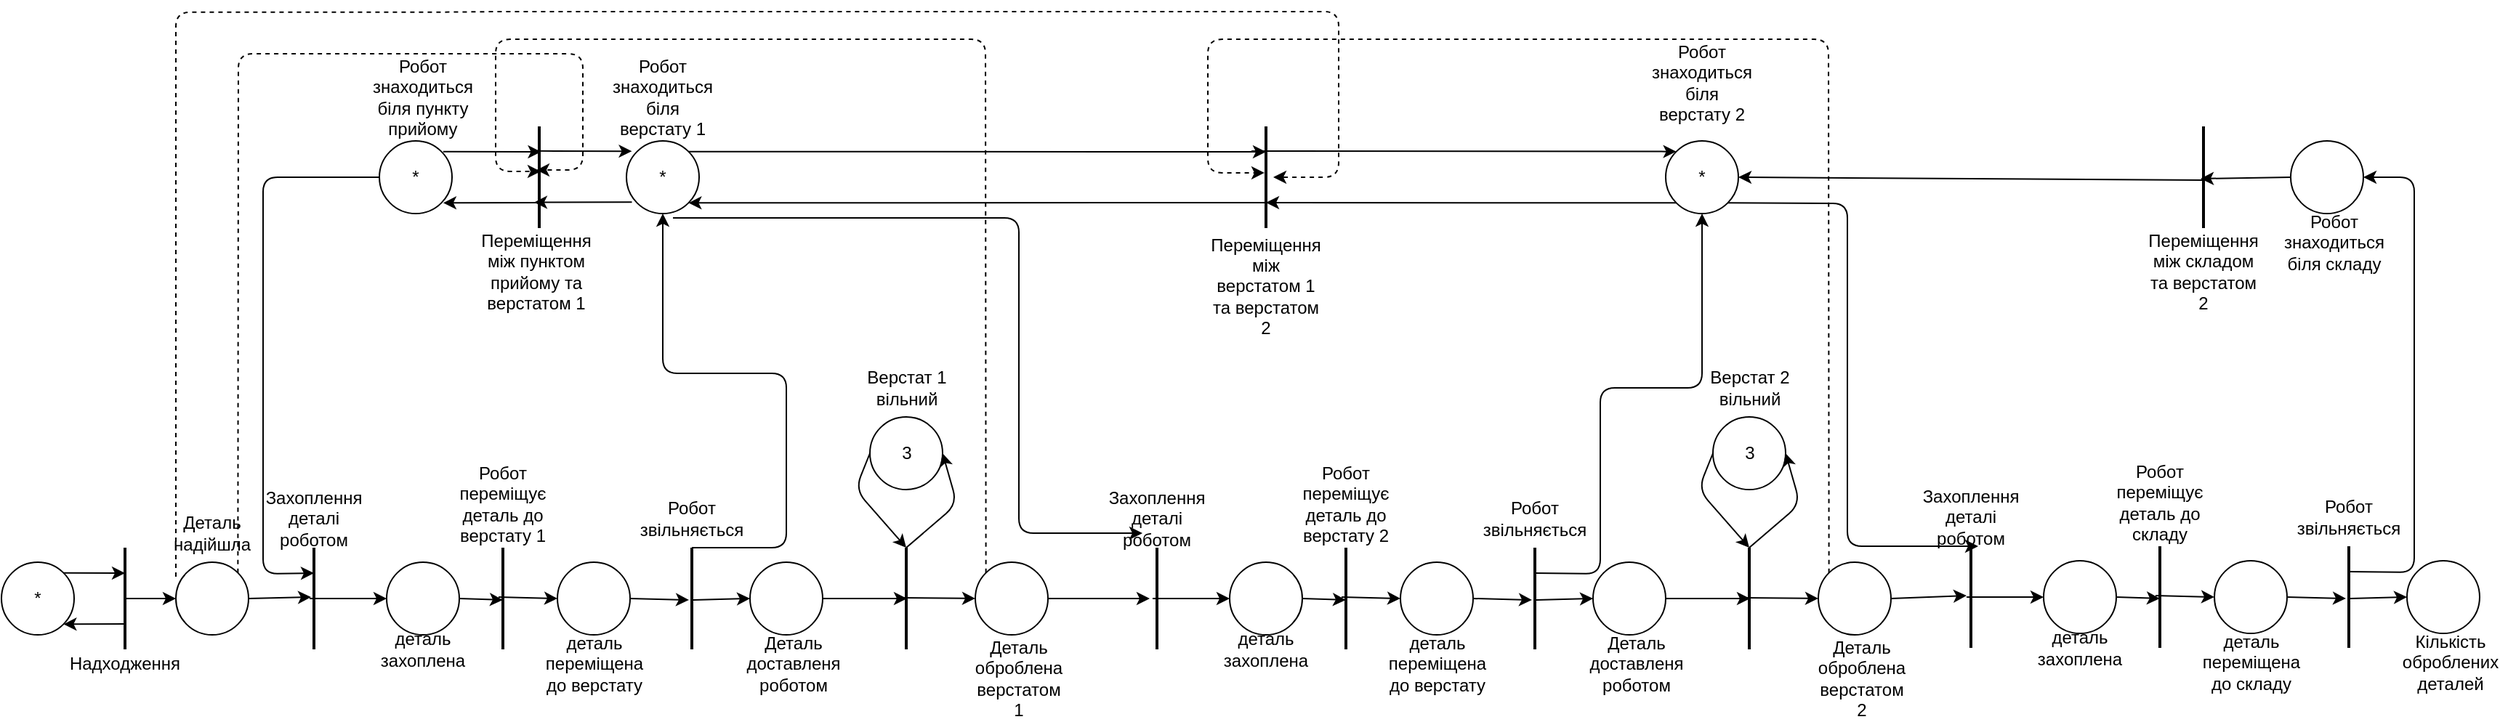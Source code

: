 <mxfile version="13.8.3" type="device"><diagram id="ny2dwYW43ycup7e7uSlZ" name="Page-1"><mxGraphModel dx="991" dy="1017" grid="1" gridSize="10" guides="1" tooltips="1" connect="1" arrows="1" fold="1" page="1" pageScale="1" pageWidth="850" pageHeight="1100" math="0" shadow="0"><root><mxCell id="0"/><mxCell id="1" parent="0"/><mxCell id="VjuaAsyGhvtl3oCPM_5c-1" value="*" style="ellipse;whiteSpace=wrap;html=1;aspect=fixed;" parent="1" vertex="1"><mxGeometry x="10" y="700" width="50" height="50" as="geometry"/></mxCell><mxCell id="VjuaAsyGhvtl3oCPM_5c-2" value="" style="line;strokeWidth=2;direction=south;html=1;" parent="1" vertex="1"><mxGeometry x="90" y="690" width="10" height="70" as="geometry"/></mxCell><mxCell id="VjuaAsyGhvtl3oCPM_5c-3" value="" style="endArrow=classic;html=1;exitX=1;exitY=0;exitDx=0;exitDy=0;entryX=0.25;entryY=0.5;entryDx=0;entryDy=0;entryPerimeter=0;" parent="1" source="VjuaAsyGhvtl3oCPM_5c-1" target="VjuaAsyGhvtl3oCPM_5c-2" edge="1"><mxGeometry width="50" height="50" relative="1" as="geometry"><mxPoint x="400" y="1030" as="sourcePoint"/><mxPoint x="450" y="980" as="targetPoint"/></mxGeometry></mxCell><mxCell id="VjuaAsyGhvtl3oCPM_5c-4" value="" style="endArrow=classic;html=1;exitX=0.75;exitY=0.5;exitDx=0;exitDy=0;exitPerimeter=0;entryX=1;entryY=1;entryDx=0;entryDy=0;" parent="1" source="VjuaAsyGhvtl3oCPM_5c-2" target="VjuaAsyGhvtl3oCPM_5c-1" edge="1"><mxGeometry width="50" height="50" relative="1" as="geometry"><mxPoint x="400" y="1030" as="sourcePoint"/><mxPoint x="450" y="980" as="targetPoint"/></mxGeometry></mxCell><mxCell id="VjuaAsyGhvtl3oCPM_5c-5" value="" style="ellipse;whiteSpace=wrap;html=1;aspect=fixed;" parent="1" vertex="1"><mxGeometry x="130" y="700" width="50" height="50" as="geometry"/></mxCell><mxCell id="VjuaAsyGhvtl3oCPM_5c-6" value="" style="ellipse;whiteSpace=wrap;html=1;aspect=fixed;" parent="1" vertex="1"><mxGeometry x="275" y="700" width="50" height="50" as="geometry"/></mxCell><mxCell id="VjuaAsyGhvtl3oCPM_5c-7" value="" style="line;strokeWidth=2;direction=south;html=1;" parent="1" vertex="1"><mxGeometry x="220" y="690" width="10" height="70" as="geometry"/></mxCell><mxCell id="VjuaAsyGhvtl3oCPM_5c-9" value="" style="ellipse;whiteSpace=wrap;html=1;aspect=fixed;" parent="1" vertex="1"><mxGeometry x="392.5" y="700" width="50" height="50" as="geometry"/></mxCell><mxCell id="VjuaAsyGhvtl3oCPM_5c-10" value="" style="ellipse;whiteSpace=wrap;html=1;aspect=fixed;" parent="1" vertex="1"><mxGeometry x="525" y="700" width="50" height="50" as="geometry"/></mxCell><mxCell id="VjuaAsyGhvtl3oCPM_5c-11" value="" style="line;strokeWidth=2;direction=south;html=1;" parent="1" vertex="1"><mxGeometry x="350" y="690" width="10" height="70" as="geometry"/></mxCell><mxCell id="VjuaAsyGhvtl3oCPM_5c-13" value="" style="line;strokeWidth=2;direction=south;html=1;" parent="1" vertex="1"><mxGeometry x="480" y="690" width="10" height="70" as="geometry"/></mxCell><mxCell id="VjuaAsyGhvtl3oCPM_5c-14" value="" style="line;strokeWidth=2;direction=south;html=1;" parent="1" vertex="1"><mxGeometry x="627.5" y="690" width="10" height="70" as="geometry"/></mxCell><mxCell id="VjuaAsyGhvtl3oCPM_5c-15" value="3" style="ellipse;whiteSpace=wrap;html=1;aspect=fixed;" parent="1" vertex="1"><mxGeometry x="607.5" y="600" width="50" height="50" as="geometry"/></mxCell><mxCell id="VjuaAsyGhvtl3oCPM_5c-16" value="" style="endArrow=classic;html=1;exitX=0;exitY=0.5;exitDx=0;exitDy=0;exitPerimeter=0;entryX=1;entryY=0.5;entryDx=0;entryDy=0;" parent="1" target="VjuaAsyGhvtl3oCPM_5c-15" edge="1"><mxGeometry width="50" height="50" relative="1" as="geometry"><mxPoint x="632.5" y="690" as="sourcePoint"/><mxPoint x="707.5" y="660" as="targetPoint"/><Array as="points"><mxPoint x="667.5" y="660"/></Array></mxGeometry></mxCell><mxCell id="VjuaAsyGhvtl3oCPM_5c-17" value="" style="endArrow=classic;html=1;exitX=0;exitY=0.5;exitDx=0;exitDy=0;entryX=0;entryY=0.5;entryDx=0;entryDy=0;entryPerimeter=0;" parent="1" source="VjuaAsyGhvtl3oCPM_5c-15" edge="1"><mxGeometry width="50" height="50" relative="1" as="geometry"><mxPoint x="797.5" y="930" as="sourcePoint"/><mxPoint x="632.5" y="690" as="targetPoint"/><Array as="points"><mxPoint x="597.5" y="650"/></Array></mxGeometry></mxCell><mxCell id="VjuaAsyGhvtl3oCPM_5c-18" value="Верстат 1 вільний" style="text;html=1;strokeColor=none;fillColor=none;align=center;verticalAlign=middle;whiteSpace=wrap;rounded=0;" parent="1" vertex="1"><mxGeometry x="593.75" y="570" width="77.5" height="20" as="geometry"/></mxCell><mxCell id="VjuaAsyGhvtl3oCPM_5c-22" value="" style="endArrow=classic;html=1;exitX=0.5;exitY=0.6;exitDx=0;exitDy=0;exitPerimeter=0;" parent="1" source="VjuaAsyGhvtl3oCPM_5c-2" edge="1"><mxGeometry width="50" height="50" relative="1" as="geometry"><mxPoint x="470" y="740" as="sourcePoint"/><mxPoint x="130" y="725" as="targetPoint"/></mxGeometry></mxCell><mxCell id="VjuaAsyGhvtl3oCPM_5c-23" value="" style="endArrow=classic;html=1;exitX=1;exitY=0.5;exitDx=0;exitDy=0;entryX=0.486;entryY=0.7;entryDx=0;entryDy=0;entryPerimeter=0;" parent="1" source="VjuaAsyGhvtl3oCPM_5c-5" target="VjuaAsyGhvtl3oCPM_5c-7" edge="1"><mxGeometry width="50" height="50" relative="1" as="geometry"><mxPoint x="470" y="740" as="sourcePoint"/><mxPoint x="520" y="690" as="targetPoint"/></mxGeometry></mxCell><mxCell id="VjuaAsyGhvtl3oCPM_5c-24" value="" style="endArrow=classic;html=1;exitX=0.5;exitY=0.8;exitDx=0;exitDy=0;exitPerimeter=0;entryX=0;entryY=0.5;entryDx=0;entryDy=0;" parent="1" source="VjuaAsyGhvtl3oCPM_5c-7" target="VjuaAsyGhvtl3oCPM_5c-6" edge="1"><mxGeometry width="50" height="50" relative="1" as="geometry"><mxPoint x="470" y="740" as="sourcePoint"/><mxPoint x="520" y="690" as="targetPoint"/></mxGeometry></mxCell><mxCell id="VjuaAsyGhvtl3oCPM_5c-25" value="" style="endArrow=classic;html=1;exitX=1;exitY=0.5;exitDx=0;exitDy=0;entryX=0.514;entryY=0.5;entryDx=0;entryDy=0;entryPerimeter=0;" parent="1" source="VjuaAsyGhvtl3oCPM_5c-6" target="VjuaAsyGhvtl3oCPM_5c-11" edge="1"><mxGeometry width="50" height="50" relative="1" as="geometry"><mxPoint x="470" y="740" as="sourcePoint"/><mxPoint x="520" y="690" as="targetPoint"/></mxGeometry></mxCell><mxCell id="VjuaAsyGhvtl3oCPM_5c-26" value="" style="endArrow=classic;html=1;exitX=0.486;exitY=0.8;exitDx=0;exitDy=0;exitPerimeter=0;entryX=0;entryY=0.5;entryDx=0;entryDy=0;" parent="1" source="VjuaAsyGhvtl3oCPM_5c-11" target="VjuaAsyGhvtl3oCPM_5c-9" edge="1"><mxGeometry width="50" height="50" relative="1" as="geometry"><mxPoint x="470" y="740" as="sourcePoint"/><mxPoint x="520" y="690" as="targetPoint"/></mxGeometry></mxCell><mxCell id="VjuaAsyGhvtl3oCPM_5c-27" value="" style="endArrow=classic;html=1;exitX=1;exitY=0.5;exitDx=0;exitDy=0;entryX=0.514;entryY=0.7;entryDx=0;entryDy=0;entryPerimeter=0;" parent="1" source="VjuaAsyGhvtl3oCPM_5c-9" target="VjuaAsyGhvtl3oCPM_5c-13" edge="1"><mxGeometry width="50" height="50" relative="1" as="geometry"><mxPoint x="470" y="740" as="sourcePoint"/><mxPoint x="520" y="690" as="targetPoint"/></mxGeometry></mxCell><mxCell id="VjuaAsyGhvtl3oCPM_5c-28" value="" style="endArrow=classic;html=1;exitX=0.514;exitY=0.4;exitDx=0;exitDy=0;exitPerimeter=0;entryX=0;entryY=0.5;entryDx=0;entryDy=0;" parent="1" source="VjuaAsyGhvtl3oCPM_5c-13" target="VjuaAsyGhvtl3oCPM_5c-10" edge="1"><mxGeometry width="50" height="50" relative="1" as="geometry"><mxPoint x="470" y="740" as="sourcePoint"/><mxPoint x="520" y="690" as="targetPoint"/></mxGeometry></mxCell><mxCell id="VjuaAsyGhvtl3oCPM_5c-29" value="" style="endArrow=classic;html=1;entryX=0.5;entryY=0.45;entryDx=0;entryDy=0;entryPerimeter=0;exitX=1;exitY=0.5;exitDx=0;exitDy=0;" parent="1" source="VjuaAsyGhvtl3oCPM_5c-10" target="VjuaAsyGhvtl3oCPM_5c-14" edge="1"><mxGeometry width="50" height="50" relative="1" as="geometry"><mxPoint x="470" y="740" as="sourcePoint"/><mxPoint x="520" y="690" as="targetPoint"/></mxGeometry></mxCell><mxCell id="VjuaAsyGhvtl3oCPM_5c-89" value="Надходження" style="text;html=1;strokeColor=none;fillColor=none;align=center;verticalAlign=middle;whiteSpace=wrap;rounded=0;" parent="1" vertex="1"><mxGeometry x="75" y="760" width="40" height="20" as="geometry"/></mxCell><mxCell id="VjuaAsyGhvtl3oCPM_5c-90" value="Деталь надійшла" style="text;html=1;strokeColor=none;fillColor=none;align=center;verticalAlign=middle;whiteSpace=wrap;rounded=0;" parent="1" vertex="1"><mxGeometry x="135" y="670" width="40" height="20" as="geometry"/></mxCell><mxCell id="VjuaAsyGhvtl3oCPM_5c-91" value="Захоплення деталі роботом" style="text;html=1;strokeColor=none;fillColor=none;align=center;verticalAlign=middle;whiteSpace=wrap;rounded=0;" parent="1" vertex="1"><mxGeometry x="205" y="660" width="40" height="20" as="geometry"/></mxCell><mxCell id="VjuaAsyGhvtl3oCPM_5c-92" value="деталь захоплена" style="text;html=1;strokeColor=none;fillColor=none;align=center;verticalAlign=middle;whiteSpace=wrap;rounded=0;" parent="1" vertex="1"><mxGeometry x="280" y="750" width="40" height="20" as="geometry"/></mxCell><mxCell id="VjuaAsyGhvtl3oCPM_5c-93" value="деталь переміщена до верстату" style="text;html=1;strokeColor=none;fillColor=none;align=center;verticalAlign=middle;whiteSpace=wrap;rounded=0;" parent="1" vertex="1"><mxGeometry x="397.5" y="760" width="40" height="20" as="geometry"/></mxCell><mxCell id="VjuaAsyGhvtl3oCPM_5c-94" value="Робот переміщує деталь до верстату 1" style="text;html=1;strokeColor=none;fillColor=none;align=center;verticalAlign=middle;whiteSpace=wrap;rounded=0;" parent="1" vertex="1"><mxGeometry x="335" y="650" width="40" height="20" as="geometry"/></mxCell><mxCell id="VjuaAsyGhvtl3oCPM_5c-99" value="Робот звільняється" style="text;html=1;strokeColor=none;fillColor=none;align=center;verticalAlign=middle;whiteSpace=wrap;rounded=0;" parent="1" vertex="1"><mxGeometry x="465" y="660" width="40" height="20" as="geometry"/></mxCell><mxCell id="VjuaAsyGhvtl3oCPM_5c-100" value="Деталь доставленя роботом" style="text;html=1;strokeColor=none;fillColor=none;align=center;verticalAlign=middle;whiteSpace=wrap;rounded=0;" parent="1" vertex="1"><mxGeometry x="535" y="760" width="40" height="20" as="geometry"/></mxCell><mxCell id="VjuaAsyGhvtl3oCPM_5c-102" value="" style="ellipse;whiteSpace=wrap;html=1;aspect=fixed;" parent="1" vertex="1"><mxGeometry x="680" y="700" width="50" height="50" as="geometry"/></mxCell><mxCell id="VjuaAsyGhvtl3oCPM_5c-103" value="" style="endArrow=classic;html=1;entryX=0;entryY=0.5;entryDx=0;entryDy=0;exitX=0.492;exitY=0.707;exitDx=0;exitDy=0;exitPerimeter=0;" parent="1" source="VjuaAsyGhvtl3oCPM_5c-14" target="VjuaAsyGhvtl3oCPM_5c-102" edge="1"><mxGeometry width="50" height="50" relative="1" as="geometry"><mxPoint x="620" y="730" as="sourcePoint"/><mxPoint x="670" y="680" as="targetPoint"/></mxGeometry></mxCell><mxCell id="VjuaAsyGhvtl3oCPM_5c-104" value="Деталь оброблена верстатом 1" style="text;html=1;strokeColor=none;fillColor=none;align=center;verticalAlign=middle;whiteSpace=wrap;rounded=0;" parent="1" vertex="1"><mxGeometry x="690" y="770" width="40" height="20" as="geometry"/></mxCell><mxCell id="VjuaAsyGhvtl3oCPM_5c-105" value="" style="ellipse;whiteSpace=wrap;html=1;aspect=fixed;" parent="1" vertex="1"><mxGeometry x="855" y="700" width="50" height="50" as="geometry"/></mxCell><mxCell id="VjuaAsyGhvtl3oCPM_5c-106" value="" style="line;strokeWidth=2;direction=south;html=1;" parent="1" vertex="1"><mxGeometry x="800" y="690" width="10" height="70" as="geometry"/></mxCell><mxCell id="VjuaAsyGhvtl3oCPM_5c-107" value="" style="ellipse;whiteSpace=wrap;html=1;aspect=fixed;" parent="1" vertex="1"><mxGeometry x="972.5" y="700" width="50" height="50" as="geometry"/></mxCell><mxCell id="VjuaAsyGhvtl3oCPM_5c-108" value="" style="ellipse;whiteSpace=wrap;html=1;aspect=fixed;" parent="1" vertex="1"><mxGeometry x="1105" y="700" width="50" height="50" as="geometry"/></mxCell><mxCell id="VjuaAsyGhvtl3oCPM_5c-109" value="" style="line;strokeWidth=2;direction=south;html=1;" parent="1" vertex="1"><mxGeometry x="930" y="690" width="10" height="70" as="geometry"/></mxCell><mxCell id="VjuaAsyGhvtl3oCPM_5c-110" value="" style="line;strokeWidth=2;direction=south;html=1;" parent="1" vertex="1"><mxGeometry x="1060" y="690" width="10" height="70" as="geometry"/></mxCell><mxCell id="VjuaAsyGhvtl3oCPM_5c-111" value="" style="line;strokeWidth=2;direction=south;html=1;" parent="1" vertex="1"><mxGeometry x="1207.5" y="690" width="10" height="70" as="geometry"/></mxCell><mxCell id="VjuaAsyGhvtl3oCPM_5c-112" value="3" style="ellipse;whiteSpace=wrap;html=1;aspect=fixed;" parent="1" vertex="1"><mxGeometry x="1187.5" y="600" width="50" height="50" as="geometry"/></mxCell><mxCell id="VjuaAsyGhvtl3oCPM_5c-113" value="" style="endArrow=classic;html=1;exitX=0;exitY=0.5;exitDx=0;exitDy=0;exitPerimeter=0;entryX=1;entryY=0.5;entryDx=0;entryDy=0;" parent="1" target="VjuaAsyGhvtl3oCPM_5c-112" edge="1"><mxGeometry width="50" height="50" relative="1" as="geometry"><mxPoint x="1212.5" y="690" as="sourcePoint"/><mxPoint x="1287.5" y="660" as="targetPoint"/><Array as="points"><mxPoint x="1247.5" y="660"/></Array></mxGeometry></mxCell><mxCell id="VjuaAsyGhvtl3oCPM_5c-114" value="" style="endArrow=classic;html=1;exitX=0;exitY=0.5;exitDx=0;exitDy=0;entryX=0;entryY=0.5;entryDx=0;entryDy=0;entryPerimeter=0;" parent="1" source="VjuaAsyGhvtl3oCPM_5c-112" edge="1"><mxGeometry width="50" height="50" relative="1" as="geometry"><mxPoint x="1377.5" y="930" as="sourcePoint"/><mxPoint x="1212.5" y="690" as="targetPoint"/><Array as="points"><mxPoint x="1177.5" y="650"/></Array></mxGeometry></mxCell><mxCell id="VjuaAsyGhvtl3oCPM_5c-115" value="Верстат 2 вільний" style="text;html=1;strokeColor=none;fillColor=none;align=center;verticalAlign=middle;whiteSpace=wrap;rounded=0;" parent="1" vertex="1"><mxGeometry x="1173.75" y="570" width="77.5" height="20" as="geometry"/></mxCell><mxCell id="VjuaAsyGhvtl3oCPM_5c-119" value="" style="endArrow=classic;html=1;exitX=0.5;exitY=0.8;exitDx=0;exitDy=0;exitPerimeter=0;entryX=0;entryY=0.5;entryDx=0;entryDy=0;" parent="1" source="VjuaAsyGhvtl3oCPM_5c-106" target="VjuaAsyGhvtl3oCPM_5c-105" edge="1"><mxGeometry width="50" height="50" relative="1" as="geometry"><mxPoint x="1050" y="740" as="sourcePoint"/><mxPoint x="1100" y="690" as="targetPoint"/></mxGeometry></mxCell><mxCell id="VjuaAsyGhvtl3oCPM_5c-120" value="" style="endArrow=classic;html=1;exitX=1;exitY=0.5;exitDx=0;exitDy=0;entryX=0.514;entryY=0.5;entryDx=0;entryDy=0;entryPerimeter=0;" parent="1" source="VjuaAsyGhvtl3oCPM_5c-105" target="VjuaAsyGhvtl3oCPM_5c-109" edge="1"><mxGeometry width="50" height="50" relative="1" as="geometry"><mxPoint x="1050" y="740" as="sourcePoint"/><mxPoint x="1100" y="690" as="targetPoint"/></mxGeometry></mxCell><mxCell id="VjuaAsyGhvtl3oCPM_5c-121" value="" style="endArrow=classic;html=1;exitX=0.486;exitY=0.8;exitDx=0;exitDy=0;exitPerimeter=0;entryX=0;entryY=0.5;entryDx=0;entryDy=0;" parent="1" source="VjuaAsyGhvtl3oCPM_5c-109" target="VjuaAsyGhvtl3oCPM_5c-107" edge="1"><mxGeometry width="50" height="50" relative="1" as="geometry"><mxPoint x="1050" y="740" as="sourcePoint"/><mxPoint x="1100" y="690" as="targetPoint"/></mxGeometry></mxCell><mxCell id="VjuaAsyGhvtl3oCPM_5c-122" value="" style="endArrow=classic;html=1;exitX=1;exitY=0.5;exitDx=0;exitDy=0;entryX=0.514;entryY=0.7;entryDx=0;entryDy=0;entryPerimeter=0;" parent="1" source="VjuaAsyGhvtl3oCPM_5c-107" target="VjuaAsyGhvtl3oCPM_5c-110" edge="1"><mxGeometry width="50" height="50" relative="1" as="geometry"><mxPoint x="1050" y="740" as="sourcePoint"/><mxPoint x="1100" y="690" as="targetPoint"/></mxGeometry></mxCell><mxCell id="VjuaAsyGhvtl3oCPM_5c-123" value="" style="endArrow=classic;html=1;exitX=0.514;exitY=0.4;exitDx=0;exitDy=0;exitPerimeter=0;entryX=0;entryY=0.5;entryDx=0;entryDy=0;" parent="1" source="VjuaAsyGhvtl3oCPM_5c-110" target="VjuaAsyGhvtl3oCPM_5c-108" edge="1"><mxGeometry width="50" height="50" relative="1" as="geometry"><mxPoint x="1050" y="740" as="sourcePoint"/><mxPoint x="1100" y="690" as="targetPoint"/></mxGeometry></mxCell><mxCell id="VjuaAsyGhvtl3oCPM_5c-124" value="" style="endArrow=classic;html=1;entryX=0.5;entryY=0.45;entryDx=0;entryDy=0;entryPerimeter=0;exitX=1;exitY=0.5;exitDx=0;exitDy=0;" parent="1" source="VjuaAsyGhvtl3oCPM_5c-108" target="VjuaAsyGhvtl3oCPM_5c-111" edge="1"><mxGeometry width="50" height="50" relative="1" as="geometry"><mxPoint x="1050" y="740" as="sourcePoint"/><mxPoint x="1100" y="690" as="targetPoint"/></mxGeometry></mxCell><mxCell id="VjuaAsyGhvtl3oCPM_5c-129" value="Захоплення деталі роботом" style="text;html=1;strokeColor=none;fillColor=none;align=center;verticalAlign=middle;whiteSpace=wrap;rounded=0;" parent="1" vertex="1"><mxGeometry x="785" y="660" width="40" height="20" as="geometry"/></mxCell><mxCell id="VjuaAsyGhvtl3oCPM_5c-130" value="деталь захоплена" style="text;html=1;strokeColor=none;fillColor=none;align=center;verticalAlign=middle;whiteSpace=wrap;rounded=0;" parent="1" vertex="1"><mxGeometry x="860" y="750" width="40" height="20" as="geometry"/></mxCell><mxCell id="VjuaAsyGhvtl3oCPM_5c-131" value="деталь переміщена до верстату" style="text;html=1;strokeColor=none;fillColor=none;align=center;verticalAlign=middle;whiteSpace=wrap;rounded=0;" parent="1" vertex="1"><mxGeometry x="977.5" y="760" width="40" height="20" as="geometry"/></mxCell><mxCell id="VjuaAsyGhvtl3oCPM_5c-132" value="Робот переміщує деталь до верстату 2" style="text;html=1;strokeColor=none;fillColor=none;align=center;verticalAlign=middle;whiteSpace=wrap;rounded=0;" parent="1" vertex="1"><mxGeometry x="915" y="650" width="40" height="20" as="geometry"/></mxCell><mxCell id="VjuaAsyGhvtl3oCPM_5c-136" value="Робот звільняється" style="text;html=1;strokeColor=none;fillColor=none;align=center;verticalAlign=middle;whiteSpace=wrap;rounded=0;" parent="1" vertex="1"><mxGeometry x="1045" y="660" width="40" height="20" as="geometry"/></mxCell><mxCell id="VjuaAsyGhvtl3oCPM_5c-137" value="Деталь доставленя роботом" style="text;html=1;strokeColor=none;fillColor=none;align=center;verticalAlign=middle;whiteSpace=wrap;rounded=0;" parent="1" vertex="1"><mxGeometry x="1115" y="760" width="40" height="20" as="geometry"/></mxCell><mxCell id="VjuaAsyGhvtl3oCPM_5c-138" value="" style="ellipse;whiteSpace=wrap;html=1;aspect=fixed;" parent="1" vertex="1"><mxGeometry x="1260" y="700" width="50" height="50" as="geometry"/></mxCell><mxCell id="VjuaAsyGhvtl3oCPM_5c-139" value="" style="endArrow=classic;html=1;entryX=0;entryY=0.5;entryDx=0;entryDy=0;exitX=0.492;exitY=0.707;exitDx=0;exitDy=0;exitPerimeter=0;" parent="1" source="VjuaAsyGhvtl3oCPM_5c-111" target="VjuaAsyGhvtl3oCPM_5c-138" edge="1"><mxGeometry width="50" height="50" relative="1" as="geometry"><mxPoint x="1200" y="730" as="sourcePoint"/><mxPoint x="1250" y="680" as="targetPoint"/></mxGeometry></mxCell><mxCell id="VjuaAsyGhvtl3oCPM_5c-140" value="Деталь оброблена верстатом 2" style="text;html=1;strokeColor=none;fillColor=none;align=center;verticalAlign=middle;whiteSpace=wrap;rounded=0;" parent="1" vertex="1"><mxGeometry x="1270" y="770" width="40" height="20" as="geometry"/></mxCell><mxCell id="VjuaAsyGhvtl3oCPM_5c-141" value="" style="ellipse;whiteSpace=wrap;html=1;aspect=fixed;" parent="1" vertex="1"><mxGeometry x="1415" y="699" width="50" height="50" as="geometry"/></mxCell><mxCell id="VjuaAsyGhvtl3oCPM_5c-142" value="" style="line;strokeWidth=2;direction=south;html=1;" parent="1" vertex="1"><mxGeometry x="1360" y="689" width="10" height="70" as="geometry"/></mxCell><mxCell id="VjuaAsyGhvtl3oCPM_5c-143" value="" style="ellipse;whiteSpace=wrap;html=1;aspect=fixed;" parent="1" vertex="1"><mxGeometry x="1532.5" y="699" width="50" height="50" as="geometry"/></mxCell><mxCell id="VjuaAsyGhvtl3oCPM_5c-144" value="" style="ellipse;whiteSpace=wrap;html=1;aspect=fixed;" parent="1" vertex="1"><mxGeometry x="1665" y="699" width="50" height="50" as="geometry"/></mxCell><mxCell id="VjuaAsyGhvtl3oCPM_5c-145" value="" style="line;strokeWidth=2;direction=south;html=1;" parent="1" vertex="1"><mxGeometry x="1490" y="689" width="10" height="70" as="geometry"/></mxCell><mxCell id="VjuaAsyGhvtl3oCPM_5c-146" value="" style="line;strokeWidth=2;direction=south;html=1;" parent="1" vertex="1"><mxGeometry x="1620" y="689" width="10" height="70" as="geometry"/></mxCell><mxCell id="VjuaAsyGhvtl3oCPM_5c-150" value="" style="endArrow=classic;html=1;exitX=0.5;exitY=0.8;exitDx=0;exitDy=0;exitPerimeter=0;entryX=0;entryY=0.5;entryDx=0;entryDy=0;" parent="1" source="VjuaAsyGhvtl3oCPM_5c-142" target="VjuaAsyGhvtl3oCPM_5c-141" edge="1"><mxGeometry width="50" height="50" relative="1" as="geometry"><mxPoint x="1610" y="739" as="sourcePoint"/><mxPoint x="1660" y="689" as="targetPoint"/></mxGeometry></mxCell><mxCell id="VjuaAsyGhvtl3oCPM_5c-151" value="" style="endArrow=classic;html=1;exitX=1;exitY=0.5;exitDx=0;exitDy=0;entryX=0.514;entryY=0.5;entryDx=0;entryDy=0;entryPerimeter=0;" parent="1" source="VjuaAsyGhvtl3oCPM_5c-141" target="VjuaAsyGhvtl3oCPM_5c-145" edge="1"><mxGeometry width="50" height="50" relative="1" as="geometry"><mxPoint x="1610" y="739" as="sourcePoint"/><mxPoint x="1660" y="689" as="targetPoint"/></mxGeometry></mxCell><mxCell id="VjuaAsyGhvtl3oCPM_5c-152" value="" style="endArrow=classic;html=1;exitX=0.486;exitY=0.8;exitDx=0;exitDy=0;exitPerimeter=0;entryX=0;entryY=0.5;entryDx=0;entryDy=0;" parent="1" source="VjuaAsyGhvtl3oCPM_5c-145" target="VjuaAsyGhvtl3oCPM_5c-143" edge="1"><mxGeometry width="50" height="50" relative="1" as="geometry"><mxPoint x="1610" y="739" as="sourcePoint"/><mxPoint x="1660" y="689" as="targetPoint"/></mxGeometry></mxCell><mxCell id="VjuaAsyGhvtl3oCPM_5c-153" value="" style="endArrow=classic;html=1;exitX=1;exitY=0.5;exitDx=0;exitDy=0;entryX=0.514;entryY=0.7;entryDx=0;entryDy=0;entryPerimeter=0;" parent="1" source="VjuaAsyGhvtl3oCPM_5c-143" target="VjuaAsyGhvtl3oCPM_5c-146" edge="1"><mxGeometry width="50" height="50" relative="1" as="geometry"><mxPoint x="1610" y="739" as="sourcePoint"/><mxPoint x="1660" y="689" as="targetPoint"/></mxGeometry></mxCell><mxCell id="VjuaAsyGhvtl3oCPM_5c-154" value="" style="endArrow=classic;html=1;exitX=0.514;exitY=0.4;exitDx=0;exitDy=0;exitPerimeter=0;entryX=0;entryY=0.5;entryDx=0;entryDy=0;" parent="1" source="VjuaAsyGhvtl3oCPM_5c-146" target="VjuaAsyGhvtl3oCPM_5c-144" edge="1"><mxGeometry width="50" height="50" relative="1" as="geometry"><mxPoint x="1610" y="739" as="sourcePoint"/><mxPoint x="1660" y="689" as="targetPoint"/></mxGeometry></mxCell><mxCell id="VjuaAsyGhvtl3oCPM_5c-159" value="Захоплення деталі роботом" style="text;html=1;strokeColor=none;fillColor=none;align=center;verticalAlign=middle;whiteSpace=wrap;rounded=0;" parent="1" vertex="1"><mxGeometry x="1345" y="659" width="40" height="20" as="geometry"/></mxCell><mxCell id="VjuaAsyGhvtl3oCPM_5c-160" value="деталь захоплена" style="text;html=1;strokeColor=none;fillColor=none;align=center;verticalAlign=middle;whiteSpace=wrap;rounded=0;" parent="1" vertex="1"><mxGeometry x="1420" y="749" width="40" height="20" as="geometry"/></mxCell><mxCell id="VjuaAsyGhvtl3oCPM_5c-161" value="деталь переміщена до складу" style="text;html=1;strokeColor=none;fillColor=none;align=center;verticalAlign=middle;whiteSpace=wrap;rounded=0;" parent="1" vertex="1"><mxGeometry x="1537.5" y="759" width="40" height="20" as="geometry"/></mxCell><mxCell id="VjuaAsyGhvtl3oCPM_5c-162" value="Робот переміщує деталь до складу" style="text;html=1;strokeColor=none;fillColor=none;align=center;verticalAlign=middle;whiteSpace=wrap;rounded=0;" parent="1" vertex="1"><mxGeometry x="1475" y="649" width="40" height="20" as="geometry"/></mxCell><mxCell id="VjuaAsyGhvtl3oCPM_5c-166" value="Робот звільняється" style="text;html=1;strokeColor=none;fillColor=none;align=center;verticalAlign=middle;whiteSpace=wrap;rounded=0;" parent="1" vertex="1"><mxGeometry x="1605" y="659" width="40" height="20" as="geometry"/></mxCell><mxCell id="VjuaAsyGhvtl3oCPM_5c-167" value="Кількість оброблених деталей" style="text;html=1;strokeColor=none;fillColor=none;align=center;verticalAlign=middle;whiteSpace=wrap;rounded=0;" parent="1" vertex="1"><mxGeometry x="1675" y="759" width="40" height="20" as="geometry"/></mxCell><mxCell id="VjuaAsyGhvtl3oCPM_5c-168" value="" style="endArrow=classic;html=1;entryX=0.486;entryY=0.8;entryDx=0;entryDy=0;entryPerimeter=0;exitX=1;exitY=0.5;exitDx=0;exitDy=0;" parent="1" source="VjuaAsyGhvtl3oCPM_5c-138" target="VjuaAsyGhvtl3oCPM_5c-142" edge="1"><mxGeometry width="50" height="50" relative="1" as="geometry"><mxPoint x="1230" y="890" as="sourcePoint"/><mxPoint x="1280" y="840" as="targetPoint"/></mxGeometry></mxCell><mxCell id="VjuaAsyGhvtl3oCPM_5c-169" value="" style="endArrow=classic;html=1;exitX=1;exitY=0.5;exitDx=0;exitDy=0;" parent="1" source="VjuaAsyGhvtl3oCPM_5c-102" edge="1"><mxGeometry width="50" height="50" relative="1" as="geometry"><mxPoint x="770" y="780" as="sourcePoint"/><mxPoint x="800" y="725" as="targetPoint"/></mxGeometry></mxCell><mxCell id="U02HKTfCHdnhEqq2T7UD-1" value="*" style="ellipse;whiteSpace=wrap;html=1;aspect=fixed;" vertex="1" parent="1"><mxGeometry x="270" y="410" width="50" height="50" as="geometry"/></mxCell><mxCell id="U02HKTfCHdnhEqq2T7UD-4" value="" style="line;strokeWidth=2;direction=south;html=1;" vertex="1" parent="1"><mxGeometry x="375" y="400" width="10" height="70" as="geometry"/></mxCell><mxCell id="U02HKTfCHdnhEqq2T7UD-5" value="*" style="ellipse;whiteSpace=wrap;html=1;aspect=fixed;" vertex="1" parent="1"><mxGeometry x="440" y="410" width="50" height="50" as="geometry"/></mxCell><mxCell id="U02HKTfCHdnhEqq2T7UD-7" value="" style="line;strokeWidth=2;direction=south;html=1;" vertex="1" parent="1"><mxGeometry x="875" y="400" width="10" height="70" as="geometry"/></mxCell><mxCell id="U02HKTfCHdnhEqq2T7UD-10" value="" style="line;strokeWidth=2;direction=south;html=1;" vertex="1" parent="1"><mxGeometry x="1520" y="400" width="10" height="70" as="geometry"/></mxCell><mxCell id="U02HKTfCHdnhEqq2T7UD-11" value="" style="ellipse;whiteSpace=wrap;html=1;aspect=fixed;" vertex="1" parent="1"><mxGeometry x="1585" y="410" width="50" height="50" as="geometry"/></mxCell><mxCell id="U02HKTfCHdnhEqq2T7UD-27" value="" style="endArrow=classic;html=1;entryX=0.25;entryY=0.5;entryDx=0;entryDy=0;entryPerimeter=0;exitX=1;exitY=0;exitDx=0;exitDy=0;" edge="1" parent="1"><mxGeometry width="50" height="50" relative="1" as="geometry"><mxPoint x="313.928" y="417.322" as="sourcePoint"/><mxPoint x="381.25" y="417.5" as="targetPoint"/></mxGeometry></mxCell><mxCell id="U02HKTfCHdnhEqq2T7UD-28" value="" style="endArrow=classic;html=1;exitX=0.75;exitY=0.5;exitDx=0;exitDy=0;exitPerimeter=0;entryX=1;entryY=1;entryDx=0;entryDy=0;" edge="1" parent="1"><mxGeometry width="50" height="50" relative="1" as="geometry"><mxPoint x="381.25" y="452.5" as="sourcePoint"/><mxPoint x="313.928" y="452.678" as="targetPoint"/></mxGeometry></mxCell><mxCell id="U02HKTfCHdnhEqq2T7UD-29" value="" style="endArrow=classic;html=1;entryX=0.25;entryY=0.5;entryDx=0;entryDy=0;entryPerimeter=0;exitX=1;exitY=0;exitDx=0;exitDy=0;" edge="1" parent="1"><mxGeometry width="50" height="50" relative="1" as="geometry"><mxPoint x="376.428" y="416.912" as="sourcePoint"/><mxPoint x="443.75" y="417.09" as="targetPoint"/></mxGeometry></mxCell><mxCell id="U02HKTfCHdnhEqq2T7UD-30" value="" style="endArrow=classic;html=1;exitX=0.75;exitY=0.5;exitDx=0;exitDy=0;exitPerimeter=0;entryX=1;entryY=1;entryDx=0;entryDy=0;" edge="1" parent="1"><mxGeometry width="50" height="50" relative="1" as="geometry"><mxPoint x="443.75" y="452.09" as="sourcePoint"/><mxPoint x="376.428" y="452.268" as="targetPoint"/></mxGeometry></mxCell><mxCell id="U02HKTfCHdnhEqq2T7UD-31" value="" style="endArrow=classic;html=1;entryX=0.25;entryY=0.5;entryDx=0;entryDy=0;entryPerimeter=0;exitX=0;exitY=0.5;exitDx=0;exitDy=0;" edge="1" parent="1" source="U02HKTfCHdnhEqq2T7UD-1" target="VjuaAsyGhvtl3oCPM_5c-7"><mxGeometry width="50" height="50" relative="1" as="geometry"><mxPoint x="220" y="560" as="sourcePoint"/><mxPoint x="270" y="510" as="targetPoint"/><Array as="points"><mxPoint x="190" y="435"/><mxPoint x="190" y="708"/></Array></mxGeometry></mxCell><mxCell id="U02HKTfCHdnhEqq2T7UD-32" value="" style="endArrow=classic;html=1;exitX=0;exitY=0.5;exitDx=0;exitDy=0;exitPerimeter=0;entryX=0.5;entryY=1;entryDx=0;entryDy=0;" edge="1" parent="1" source="VjuaAsyGhvtl3oCPM_5c-13" target="U02HKTfCHdnhEqq2T7UD-5"><mxGeometry width="50" height="50" relative="1" as="geometry"><mxPoint x="450" y="560" as="sourcePoint"/><mxPoint x="500" y="510" as="targetPoint"/><Array as="points"><mxPoint x="550" y="690"/><mxPoint x="550" y="570"/><mxPoint x="465" y="570"/></Array></mxGeometry></mxCell><mxCell id="U02HKTfCHdnhEqq2T7UD-33" value="" style="endArrow=classic;html=1;exitX=0.64;exitY=1.06;exitDx=0;exitDy=0;exitPerimeter=0;entryX=0.25;entryY=1;entryDx=0;entryDy=0;" edge="1" parent="1" source="U02HKTfCHdnhEqq2T7UD-5" target="VjuaAsyGhvtl3oCPM_5c-129"><mxGeometry width="50" height="50" relative="1" as="geometry"><mxPoint x="550" y="550" as="sourcePoint"/><mxPoint x="810" y="463" as="targetPoint"/><Array as="points"><mxPoint x="710" y="463"/><mxPoint x="710" y="680"/></Array></mxGeometry></mxCell><mxCell id="U02HKTfCHdnhEqq2T7UD-34" value="" style="endArrow=classic;html=1;exitX=1;exitY=0;exitDx=0;exitDy=0;entryX=0.25;entryY=0.5;entryDx=0;entryDy=0;entryPerimeter=0;" edge="1" parent="1" source="U02HKTfCHdnhEqq2T7UD-5" target="U02HKTfCHdnhEqq2T7UD-7"><mxGeometry width="50" height="50" relative="1" as="geometry"><mxPoint x="620" y="600" as="sourcePoint"/><mxPoint x="670" y="550" as="targetPoint"/></mxGeometry></mxCell><mxCell id="U02HKTfCHdnhEqq2T7UD-35" value="" style="endArrow=classic;html=1;entryX=1;entryY=1;entryDx=0;entryDy=0;exitX=0.75;exitY=0.5;exitDx=0;exitDy=0;exitPerimeter=0;" edge="1" parent="1" source="U02HKTfCHdnhEqq2T7UD-7" target="U02HKTfCHdnhEqq2T7UD-5"><mxGeometry width="50" height="50" relative="1" as="geometry"><mxPoint x="620" y="600" as="sourcePoint"/><mxPoint x="670" y="550" as="targetPoint"/></mxGeometry></mxCell><mxCell id="U02HKTfCHdnhEqq2T7UD-36" value="*" style="ellipse;whiteSpace=wrap;html=1;aspect=fixed;" vertex="1" parent="1"><mxGeometry x="1155" y="410" width="50" height="50" as="geometry"/></mxCell><mxCell id="U02HKTfCHdnhEqq2T7UD-37" value="" style="endArrow=classic;html=1;entryX=0.75;entryY=0.5;entryDx=0;entryDy=0;entryPerimeter=0;exitX=0;exitY=1;exitDx=0;exitDy=0;" edge="1" parent="1" source="U02HKTfCHdnhEqq2T7UD-36" target="U02HKTfCHdnhEqq2T7UD-7"><mxGeometry width="50" height="50" relative="1" as="geometry"><mxPoint x="960" y="600" as="sourcePoint"/><mxPoint x="1010" y="550" as="targetPoint"/></mxGeometry></mxCell><mxCell id="U02HKTfCHdnhEqq2T7UD-38" value="" style="endArrow=classic;html=1;entryX=0;entryY=0;entryDx=0;entryDy=0;" edge="1" parent="1" target="U02HKTfCHdnhEqq2T7UD-36"><mxGeometry width="50" height="50" relative="1" as="geometry"><mxPoint x="870" y="417" as="sourcePoint"/><mxPoint x="1010" y="550" as="targetPoint"/></mxGeometry></mxCell><mxCell id="U02HKTfCHdnhEqq2T7UD-39" value="" style="endArrow=classic;html=1;exitX=0.25;exitY=0.5;exitDx=0;exitDy=0;exitPerimeter=0;entryX=0.5;entryY=1;entryDx=0;entryDy=0;" edge="1" parent="1" source="VjuaAsyGhvtl3oCPM_5c-110" target="U02HKTfCHdnhEqq2T7UD-36"><mxGeometry width="50" height="50" relative="1" as="geometry"><mxPoint x="960" y="600" as="sourcePoint"/><mxPoint x="1010" y="550" as="targetPoint"/><Array as="points"><mxPoint x="1110" y="708"/><mxPoint x="1110" y="580"/><mxPoint x="1180" y="580"/></Array></mxGeometry></mxCell><mxCell id="U02HKTfCHdnhEqq2T7UD-40" value="" style="endArrow=classic;html=1;exitX=1;exitY=1;exitDx=0;exitDy=0;" edge="1" parent="1" source="U02HKTfCHdnhEqq2T7UD-36"><mxGeometry width="50" height="50" relative="1" as="geometry"><mxPoint x="1400" y="580" as="sourcePoint"/><mxPoint x="1370" y="689" as="targetPoint"/><Array as="points"><mxPoint x="1280" y="453"/><mxPoint x="1280" y="689"/></Array></mxGeometry></mxCell><mxCell id="U02HKTfCHdnhEqq2T7UD-41" value="" style="endArrow=classic;html=1;exitX=0.25;exitY=0.5;exitDx=0;exitDy=0;exitPerimeter=0;entryX=1;entryY=0.5;entryDx=0;entryDy=0;" edge="1" parent="1" source="VjuaAsyGhvtl3oCPM_5c-146" target="U02HKTfCHdnhEqq2T7UD-11"><mxGeometry width="50" height="50" relative="1" as="geometry"><mxPoint x="1400" y="580" as="sourcePoint"/><mxPoint x="1450" y="530" as="targetPoint"/><Array as="points"><mxPoint x="1670" y="707"/><mxPoint x="1670" y="435"/></Array></mxGeometry></mxCell><mxCell id="U02HKTfCHdnhEqq2T7UD-42" value="" style="endArrow=classic;html=1;exitX=0;exitY=0.5;exitDx=0;exitDy=0;entryX=0.514;entryY=0.7;entryDx=0;entryDy=0;entryPerimeter=0;" edge="1" parent="1" source="U02HKTfCHdnhEqq2T7UD-11" target="U02HKTfCHdnhEqq2T7UD-10"><mxGeometry width="50" height="50" relative="1" as="geometry"><mxPoint x="1400" y="580" as="sourcePoint"/><mxPoint x="1450" y="530" as="targetPoint"/></mxGeometry></mxCell><mxCell id="U02HKTfCHdnhEqq2T7UD-43" value="" style="endArrow=classic;html=1;entryX=1;entryY=0.5;entryDx=0;entryDy=0;exitX=0.529;exitY=0.5;exitDx=0;exitDy=0;exitPerimeter=0;" edge="1" parent="1" source="U02HKTfCHdnhEqq2T7UD-10" target="U02HKTfCHdnhEqq2T7UD-36"><mxGeometry width="50" height="50" relative="1" as="geometry"><mxPoint x="1400" y="580" as="sourcePoint"/><mxPoint x="1450" y="530" as="targetPoint"/></mxGeometry></mxCell><mxCell id="U02HKTfCHdnhEqq2T7UD-45" value="Робот знаходиться біля пункту прийому" style="text;html=1;strokeColor=none;fillColor=none;align=center;verticalAlign=middle;whiteSpace=wrap;rounded=0;" vertex="1" parent="1"><mxGeometry x="280" y="370" width="40" height="20" as="geometry"/></mxCell><mxCell id="U02HKTfCHdnhEqq2T7UD-46" value="Переміщення між пунктом прийому та верстатом 1" style="text;html=1;strokeColor=none;fillColor=none;align=center;verticalAlign=middle;whiteSpace=wrap;rounded=0;" vertex="1" parent="1"><mxGeometry x="357.5" y="490" width="40" height="20" as="geometry"/></mxCell><mxCell id="U02HKTfCHdnhEqq2T7UD-47" value="Робот знаходиться біля верстату 1" style="text;html=1;strokeColor=none;fillColor=none;align=center;verticalAlign=middle;whiteSpace=wrap;rounded=0;" vertex="1" parent="1"><mxGeometry x="445" y="370" width="40" height="20" as="geometry"/></mxCell><mxCell id="U02HKTfCHdnhEqq2T7UD-48" value="Переміщення між верстатом 1 та верстатом 2" style="text;html=1;strokeColor=none;fillColor=none;align=center;verticalAlign=middle;whiteSpace=wrap;rounded=0;" vertex="1" parent="1"><mxGeometry x="860" y="500" width="40" height="20" as="geometry"/></mxCell><mxCell id="U02HKTfCHdnhEqq2T7UD-49" value="Робот знаходиться біля верстату 2" style="text;html=1;strokeColor=none;fillColor=none;align=center;verticalAlign=middle;whiteSpace=wrap;rounded=0;" vertex="1" parent="1"><mxGeometry x="1160" y="360" width="40" height="20" as="geometry"/></mxCell><mxCell id="U02HKTfCHdnhEqq2T7UD-50" value="Переміщення між складом та верстатом 2" style="text;html=1;strokeColor=none;fillColor=none;align=center;verticalAlign=middle;whiteSpace=wrap;rounded=0;" vertex="1" parent="1"><mxGeometry x="1505" y="490" width="40" height="20" as="geometry"/></mxCell><mxCell id="U02HKTfCHdnhEqq2T7UD-51" value="Робот знаходиться біля складу" style="text;html=1;strokeColor=none;fillColor=none;align=center;verticalAlign=middle;whiteSpace=wrap;rounded=0;" vertex="1" parent="1"><mxGeometry x="1595" y="470" width="40" height="20" as="geometry"/></mxCell><mxCell id="U02HKTfCHdnhEqq2T7UD-53" value="" style="endArrow=classic;html=1;dashed=1;exitX=1;exitY=0;exitDx=0;exitDy=0;entryX=0.429;entryY=0.7;entryDx=0;entryDy=0;entryPerimeter=0;" edge="1" parent="1" source="VjuaAsyGhvtl3oCPM_5c-5" target="U02HKTfCHdnhEqq2T7UD-4"><mxGeometry width="50" height="50" relative="1" as="geometry"><mxPoint x="180" y="600" as="sourcePoint"/><mxPoint x="360" y="440" as="targetPoint"/><Array as="points"><mxPoint x="173" y="350"/><mxPoint x="410" y="350"/><mxPoint x="410" y="430"/></Array></mxGeometry></mxCell><mxCell id="U02HKTfCHdnhEqq2T7UD-54" value="" style="endArrow=classic;html=1;dashed=1;exitX=0;exitY=0.2;exitDx=0;exitDy=0;exitPerimeter=0;" edge="1" parent="1" source="VjuaAsyGhvtl3oCPM_5c-5" target="U02HKTfCHdnhEqq2T7UD-7"><mxGeometry width="50" height="50" relative="1" as="geometry"><mxPoint x="129.678" y="678.662" as="sourcePoint"/><mxPoint x="850" y="440" as="targetPoint"/><Array as="points"><mxPoint x="130" y="321.34"/><mxPoint x="317" y="321.34"/><mxPoint x="350" y="321"/><mxPoint x="930" y="321"/><mxPoint x="930" y="435"/></Array></mxGeometry></mxCell><mxCell id="U02HKTfCHdnhEqq2T7UD-55" value="" style="endArrow=classic;html=1;dashed=1;exitX=0;exitY=0;exitDx=0;exitDy=0;entryX=0.443;entryY=0.4;entryDx=0;entryDy=0;entryPerimeter=0;" edge="1" parent="1" source="VjuaAsyGhvtl3oCPM_5c-102" target="U02HKTfCHdnhEqq2T7UD-4"><mxGeometry width="50" height="50" relative="1" as="geometry"><mxPoint x="510" y="660" as="sourcePoint"/><mxPoint x="350" y="440" as="targetPoint"/><Array as="points"><mxPoint x="687" y="340"/><mxPoint x="350" y="340"/><mxPoint x="350" y="431"/></Array></mxGeometry></mxCell><mxCell id="U02HKTfCHdnhEqq2T7UD-56" value="" style="endArrow=classic;html=1;dashed=1;exitX=0;exitY=0;exitDx=0;exitDy=0;entryX=0.457;entryY=0.6;entryDx=0;entryDy=0;entryPerimeter=0;" edge="1" parent="1" source="VjuaAsyGhvtl3oCPM_5c-138" target="U02HKTfCHdnhEqq2T7UD-7"><mxGeometry width="50" height="50" relative="1" as="geometry"><mxPoint x="1120" y="590" as="sourcePoint"/><mxPoint x="870" y="438" as="targetPoint"/><Array as="points"><mxPoint x="1267" y="340"/><mxPoint x="840" y="340"/><mxPoint x="840" y="432"/></Array></mxGeometry></mxCell></root></mxGraphModel></diagram></mxfile>